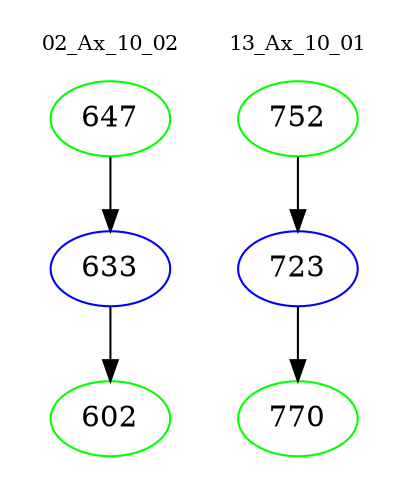 digraph{
subgraph cluster_0 {
color = white
label = "02_Ax_10_02";
fontsize=10;
T0_647 [label="647", color="green"]
T0_647 -> T0_633 [color="black"]
T0_633 [label="633", color="blue"]
T0_633 -> T0_602 [color="black"]
T0_602 [label="602", color="green"]
}
subgraph cluster_1 {
color = white
label = "13_Ax_10_01";
fontsize=10;
T1_752 [label="752", color="green"]
T1_752 -> T1_723 [color="black"]
T1_723 [label="723", color="blue"]
T1_723 -> T1_770 [color="black"]
T1_770 [label="770", color="green"]
}
}
